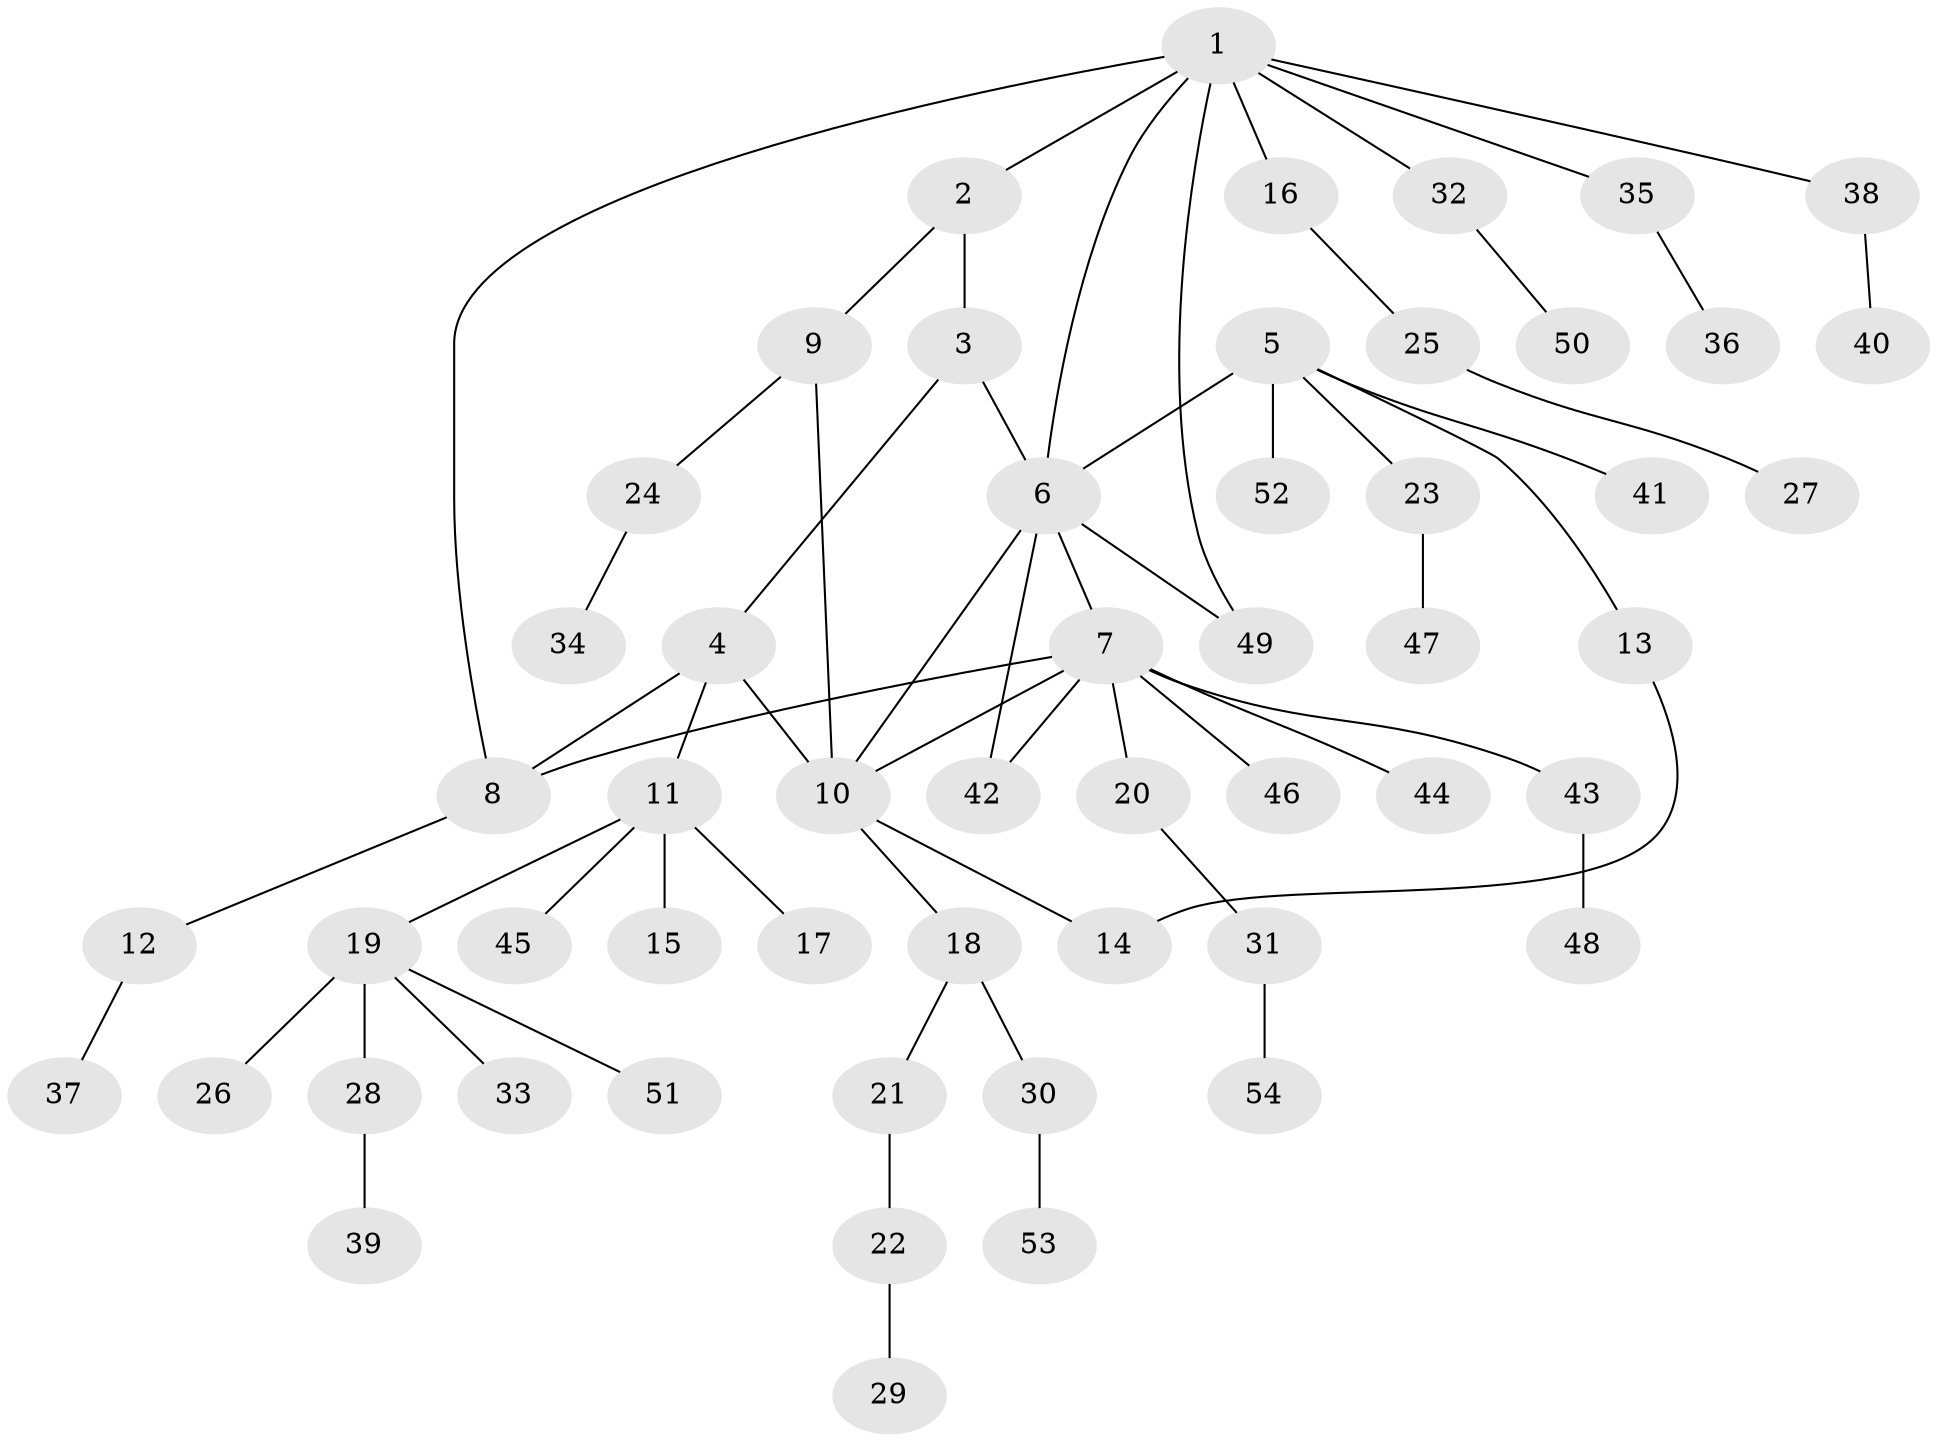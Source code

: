// coarse degree distribution, {8: 0.02857142857142857, 4: 0.14285714285714285, 5: 0.02857142857142857, 11: 0.02857142857142857, 6: 0.02857142857142857, 1: 0.5714285714285714, 2: 0.17142857142857143}
// Generated by graph-tools (version 1.1) at 2025/24/03/03/25 07:24:17]
// undirected, 54 vertices, 62 edges
graph export_dot {
graph [start="1"]
  node [color=gray90,style=filled];
  1;
  2;
  3;
  4;
  5;
  6;
  7;
  8;
  9;
  10;
  11;
  12;
  13;
  14;
  15;
  16;
  17;
  18;
  19;
  20;
  21;
  22;
  23;
  24;
  25;
  26;
  27;
  28;
  29;
  30;
  31;
  32;
  33;
  34;
  35;
  36;
  37;
  38;
  39;
  40;
  41;
  42;
  43;
  44;
  45;
  46;
  47;
  48;
  49;
  50;
  51;
  52;
  53;
  54;
  1 -- 2;
  1 -- 6;
  1 -- 8;
  1 -- 16;
  1 -- 32;
  1 -- 35;
  1 -- 38;
  1 -- 49;
  2 -- 3;
  2 -- 9;
  3 -- 4;
  3 -- 6;
  4 -- 8;
  4 -- 10;
  4 -- 11;
  5 -- 6;
  5 -- 13;
  5 -- 23;
  5 -- 41;
  5 -- 52;
  6 -- 7;
  6 -- 10;
  6 -- 42;
  6 -- 49;
  7 -- 8;
  7 -- 10;
  7 -- 20;
  7 -- 42;
  7 -- 43;
  7 -- 44;
  7 -- 46;
  8 -- 12;
  9 -- 10;
  9 -- 24;
  10 -- 14;
  10 -- 18;
  11 -- 15;
  11 -- 17;
  11 -- 19;
  11 -- 45;
  12 -- 37;
  13 -- 14;
  16 -- 25;
  18 -- 21;
  18 -- 30;
  19 -- 26;
  19 -- 28;
  19 -- 33;
  19 -- 51;
  20 -- 31;
  21 -- 22;
  22 -- 29;
  23 -- 47;
  24 -- 34;
  25 -- 27;
  28 -- 39;
  30 -- 53;
  31 -- 54;
  32 -- 50;
  35 -- 36;
  38 -- 40;
  43 -- 48;
}
